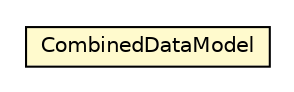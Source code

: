 #!/usr/local/bin/dot
#
# Class diagram 
# Generated by UMLGraph version R5_6-24-gf6e263 (http://www.umlgraph.org/)
#

digraph G {
	edge [fontname="Helvetica",fontsize=10,labelfontname="Helvetica",labelfontsize=10];
	node [fontname="Helvetica",fontsize=10,shape=plaintext];
	nodesep=0.25;
	ranksep=0.5;
	// com.ohair.stephen.edp.model.CombinedDataModel
	c174 [label=<<table title="com.ohair.stephen.edp.model.CombinedDataModel" border="0" cellborder="1" cellspacing="0" cellpadding="2" port="p" bgcolor="lemonChiffon" href="./CombinedDataModel.html">
		<tr><td><table border="0" cellspacing="0" cellpadding="1">
<tr><td align="center" balign="center"> CombinedDataModel </td></tr>
		</table></td></tr>
		</table>>, URL="./CombinedDataModel.html", fontname="Helvetica", fontcolor="black", fontsize=10.0];
}

